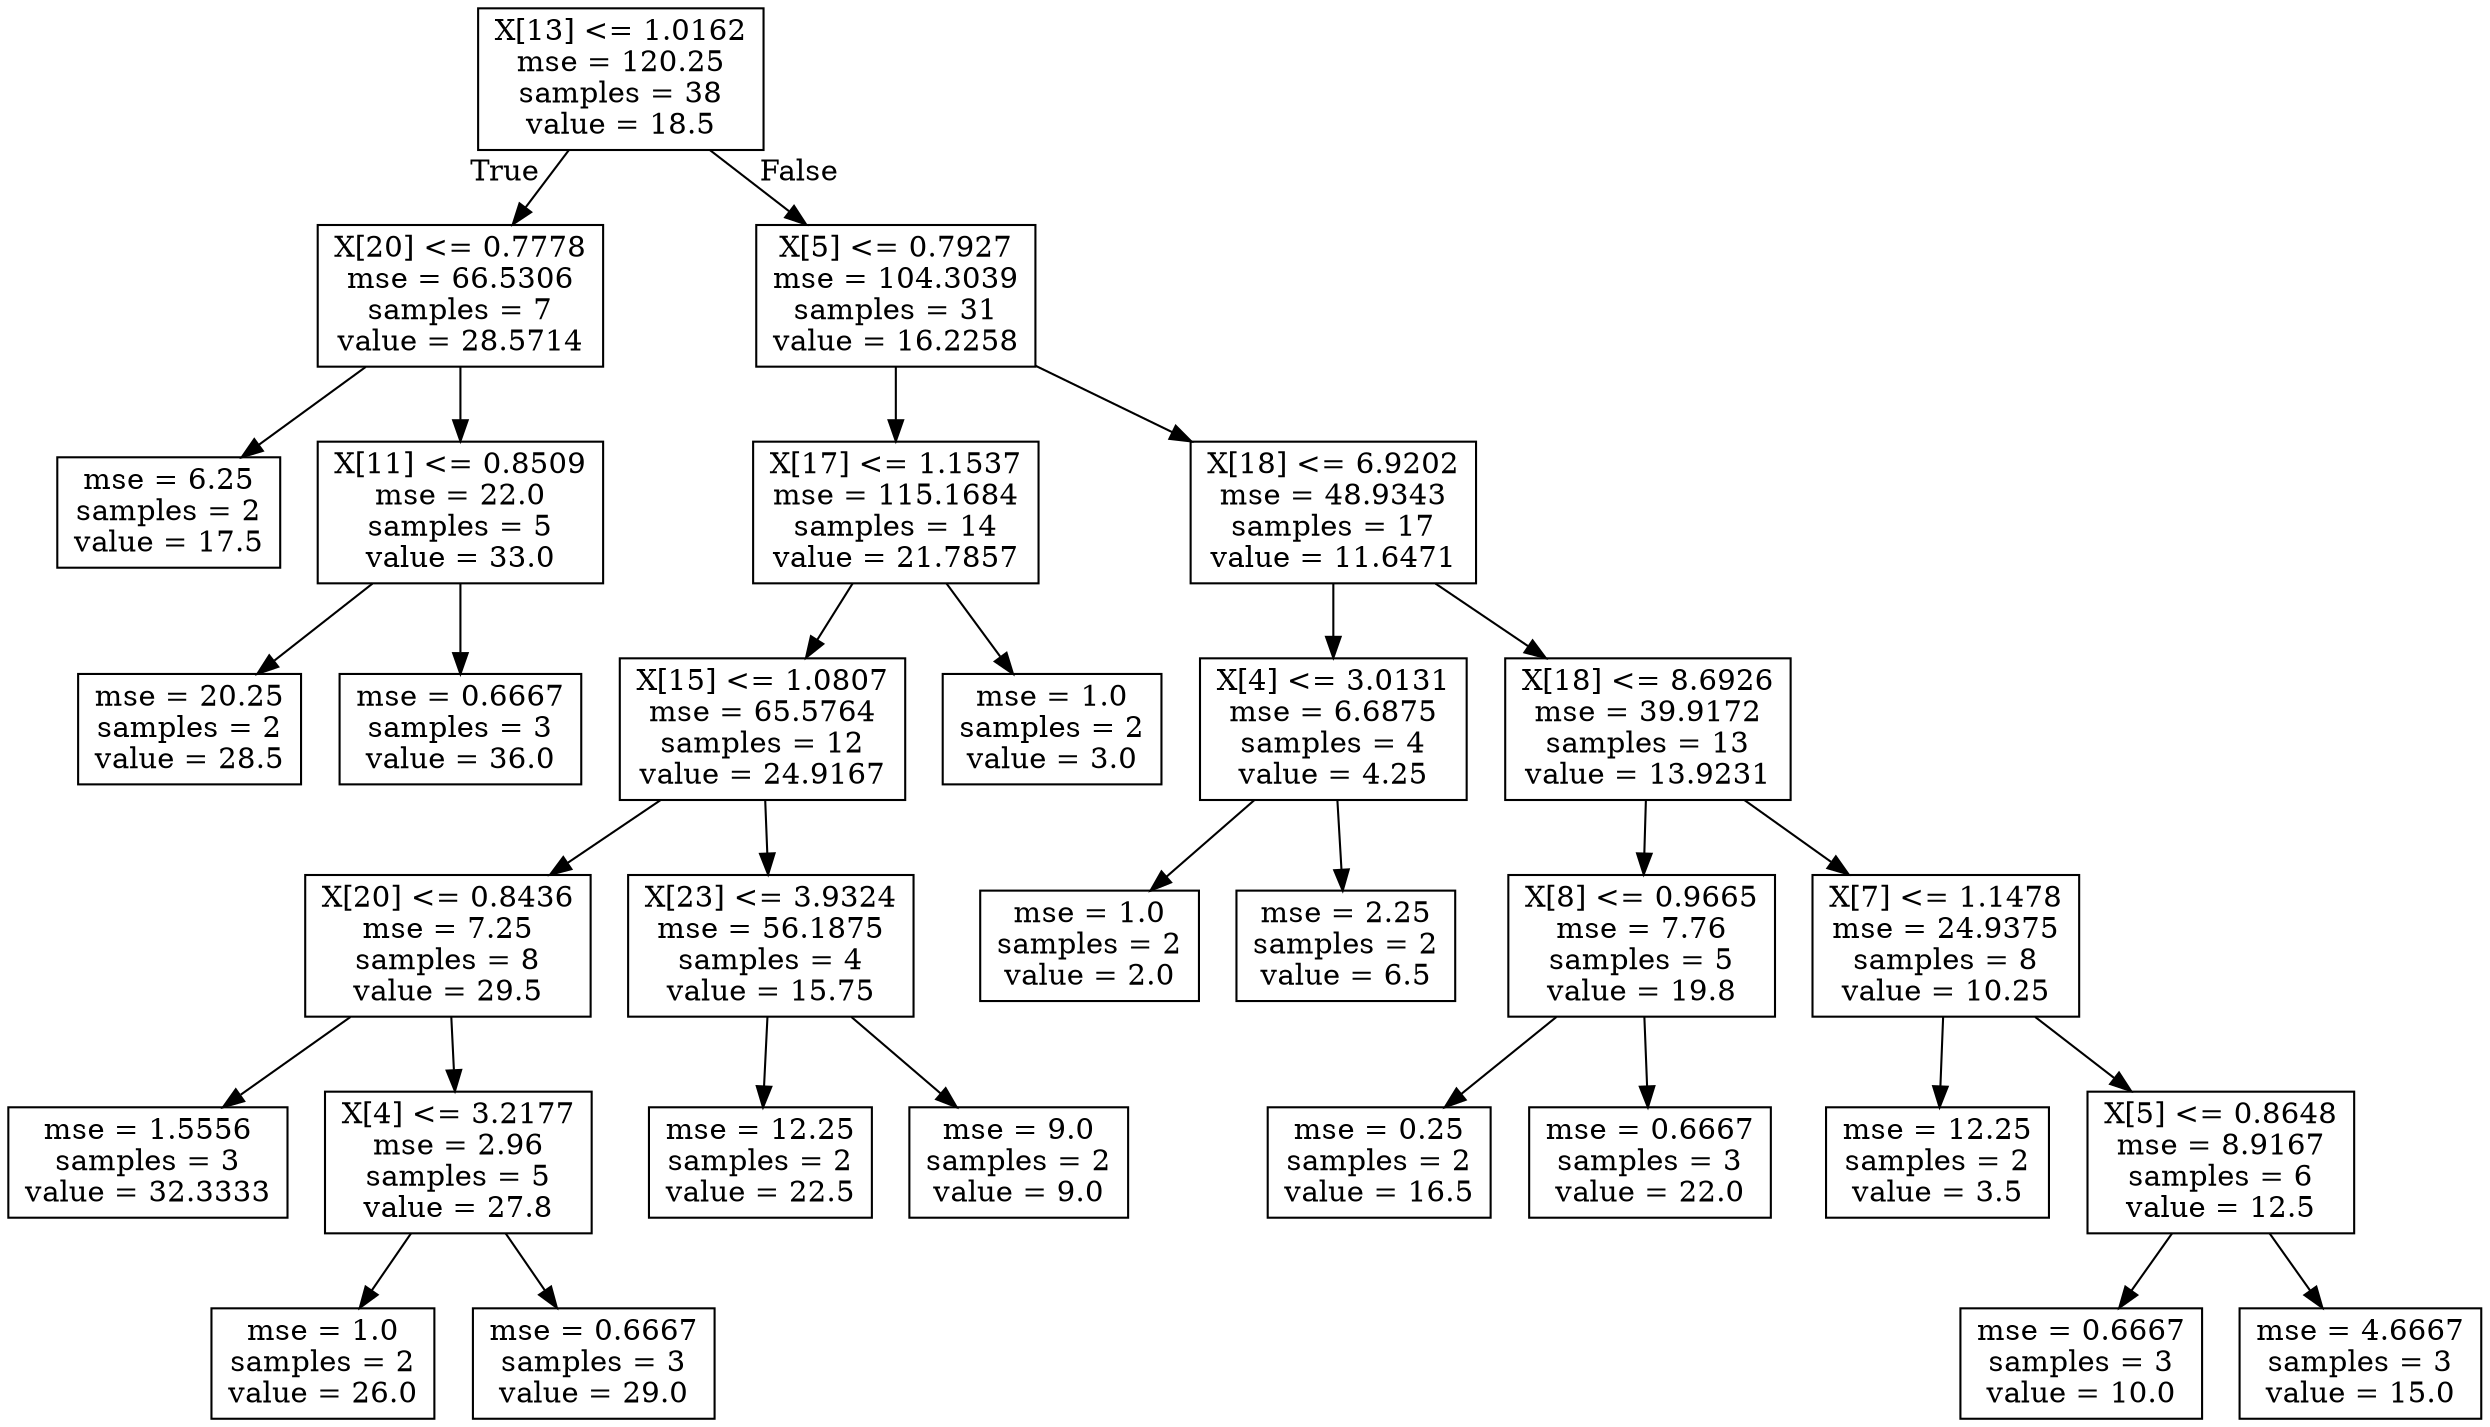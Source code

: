 digraph Tree {
node [shape=box] ;
0 [label="X[13] <= 1.0162\nmse = 120.25\nsamples = 38\nvalue = 18.5"] ;
1 [label="X[20] <= 0.7778\nmse = 66.5306\nsamples = 7\nvalue = 28.5714"] ;
0 -> 1 [labeldistance=2.5, labelangle=45, headlabel="True"] ;
2 [label="mse = 6.25\nsamples = 2\nvalue = 17.5"] ;
1 -> 2 ;
3 [label="X[11] <= 0.8509\nmse = 22.0\nsamples = 5\nvalue = 33.0"] ;
1 -> 3 ;
4 [label="mse = 20.25\nsamples = 2\nvalue = 28.5"] ;
3 -> 4 ;
5 [label="mse = 0.6667\nsamples = 3\nvalue = 36.0"] ;
3 -> 5 ;
6 [label="X[5] <= 0.7927\nmse = 104.3039\nsamples = 31\nvalue = 16.2258"] ;
0 -> 6 [labeldistance=2.5, labelangle=-45, headlabel="False"] ;
7 [label="X[17] <= 1.1537\nmse = 115.1684\nsamples = 14\nvalue = 21.7857"] ;
6 -> 7 ;
8 [label="X[15] <= 1.0807\nmse = 65.5764\nsamples = 12\nvalue = 24.9167"] ;
7 -> 8 ;
9 [label="X[20] <= 0.8436\nmse = 7.25\nsamples = 8\nvalue = 29.5"] ;
8 -> 9 ;
10 [label="mse = 1.5556\nsamples = 3\nvalue = 32.3333"] ;
9 -> 10 ;
11 [label="X[4] <= 3.2177\nmse = 2.96\nsamples = 5\nvalue = 27.8"] ;
9 -> 11 ;
12 [label="mse = 1.0\nsamples = 2\nvalue = 26.0"] ;
11 -> 12 ;
13 [label="mse = 0.6667\nsamples = 3\nvalue = 29.0"] ;
11 -> 13 ;
14 [label="X[23] <= 3.9324\nmse = 56.1875\nsamples = 4\nvalue = 15.75"] ;
8 -> 14 ;
15 [label="mse = 12.25\nsamples = 2\nvalue = 22.5"] ;
14 -> 15 ;
16 [label="mse = 9.0\nsamples = 2\nvalue = 9.0"] ;
14 -> 16 ;
17 [label="mse = 1.0\nsamples = 2\nvalue = 3.0"] ;
7 -> 17 ;
18 [label="X[18] <= 6.9202\nmse = 48.9343\nsamples = 17\nvalue = 11.6471"] ;
6 -> 18 ;
19 [label="X[4] <= 3.0131\nmse = 6.6875\nsamples = 4\nvalue = 4.25"] ;
18 -> 19 ;
20 [label="mse = 1.0\nsamples = 2\nvalue = 2.0"] ;
19 -> 20 ;
21 [label="mse = 2.25\nsamples = 2\nvalue = 6.5"] ;
19 -> 21 ;
22 [label="X[18] <= 8.6926\nmse = 39.9172\nsamples = 13\nvalue = 13.9231"] ;
18 -> 22 ;
23 [label="X[8] <= 0.9665\nmse = 7.76\nsamples = 5\nvalue = 19.8"] ;
22 -> 23 ;
24 [label="mse = 0.25\nsamples = 2\nvalue = 16.5"] ;
23 -> 24 ;
25 [label="mse = 0.6667\nsamples = 3\nvalue = 22.0"] ;
23 -> 25 ;
26 [label="X[7] <= 1.1478\nmse = 24.9375\nsamples = 8\nvalue = 10.25"] ;
22 -> 26 ;
27 [label="mse = 12.25\nsamples = 2\nvalue = 3.5"] ;
26 -> 27 ;
28 [label="X[5] <= 0.8648\nmse = 8.9167\nsamples = 6\nvalue = 12.5"] ;
26 -> 28 ;
29 [label="mse = 0.6667\nsamples = 3\nvalue = 10.0"] ;
28 -> 29 ;
30 [label="mse = 4.6667\nsamples = 3\nvalue = 15.0"] ;
28 -> 30 ;
}